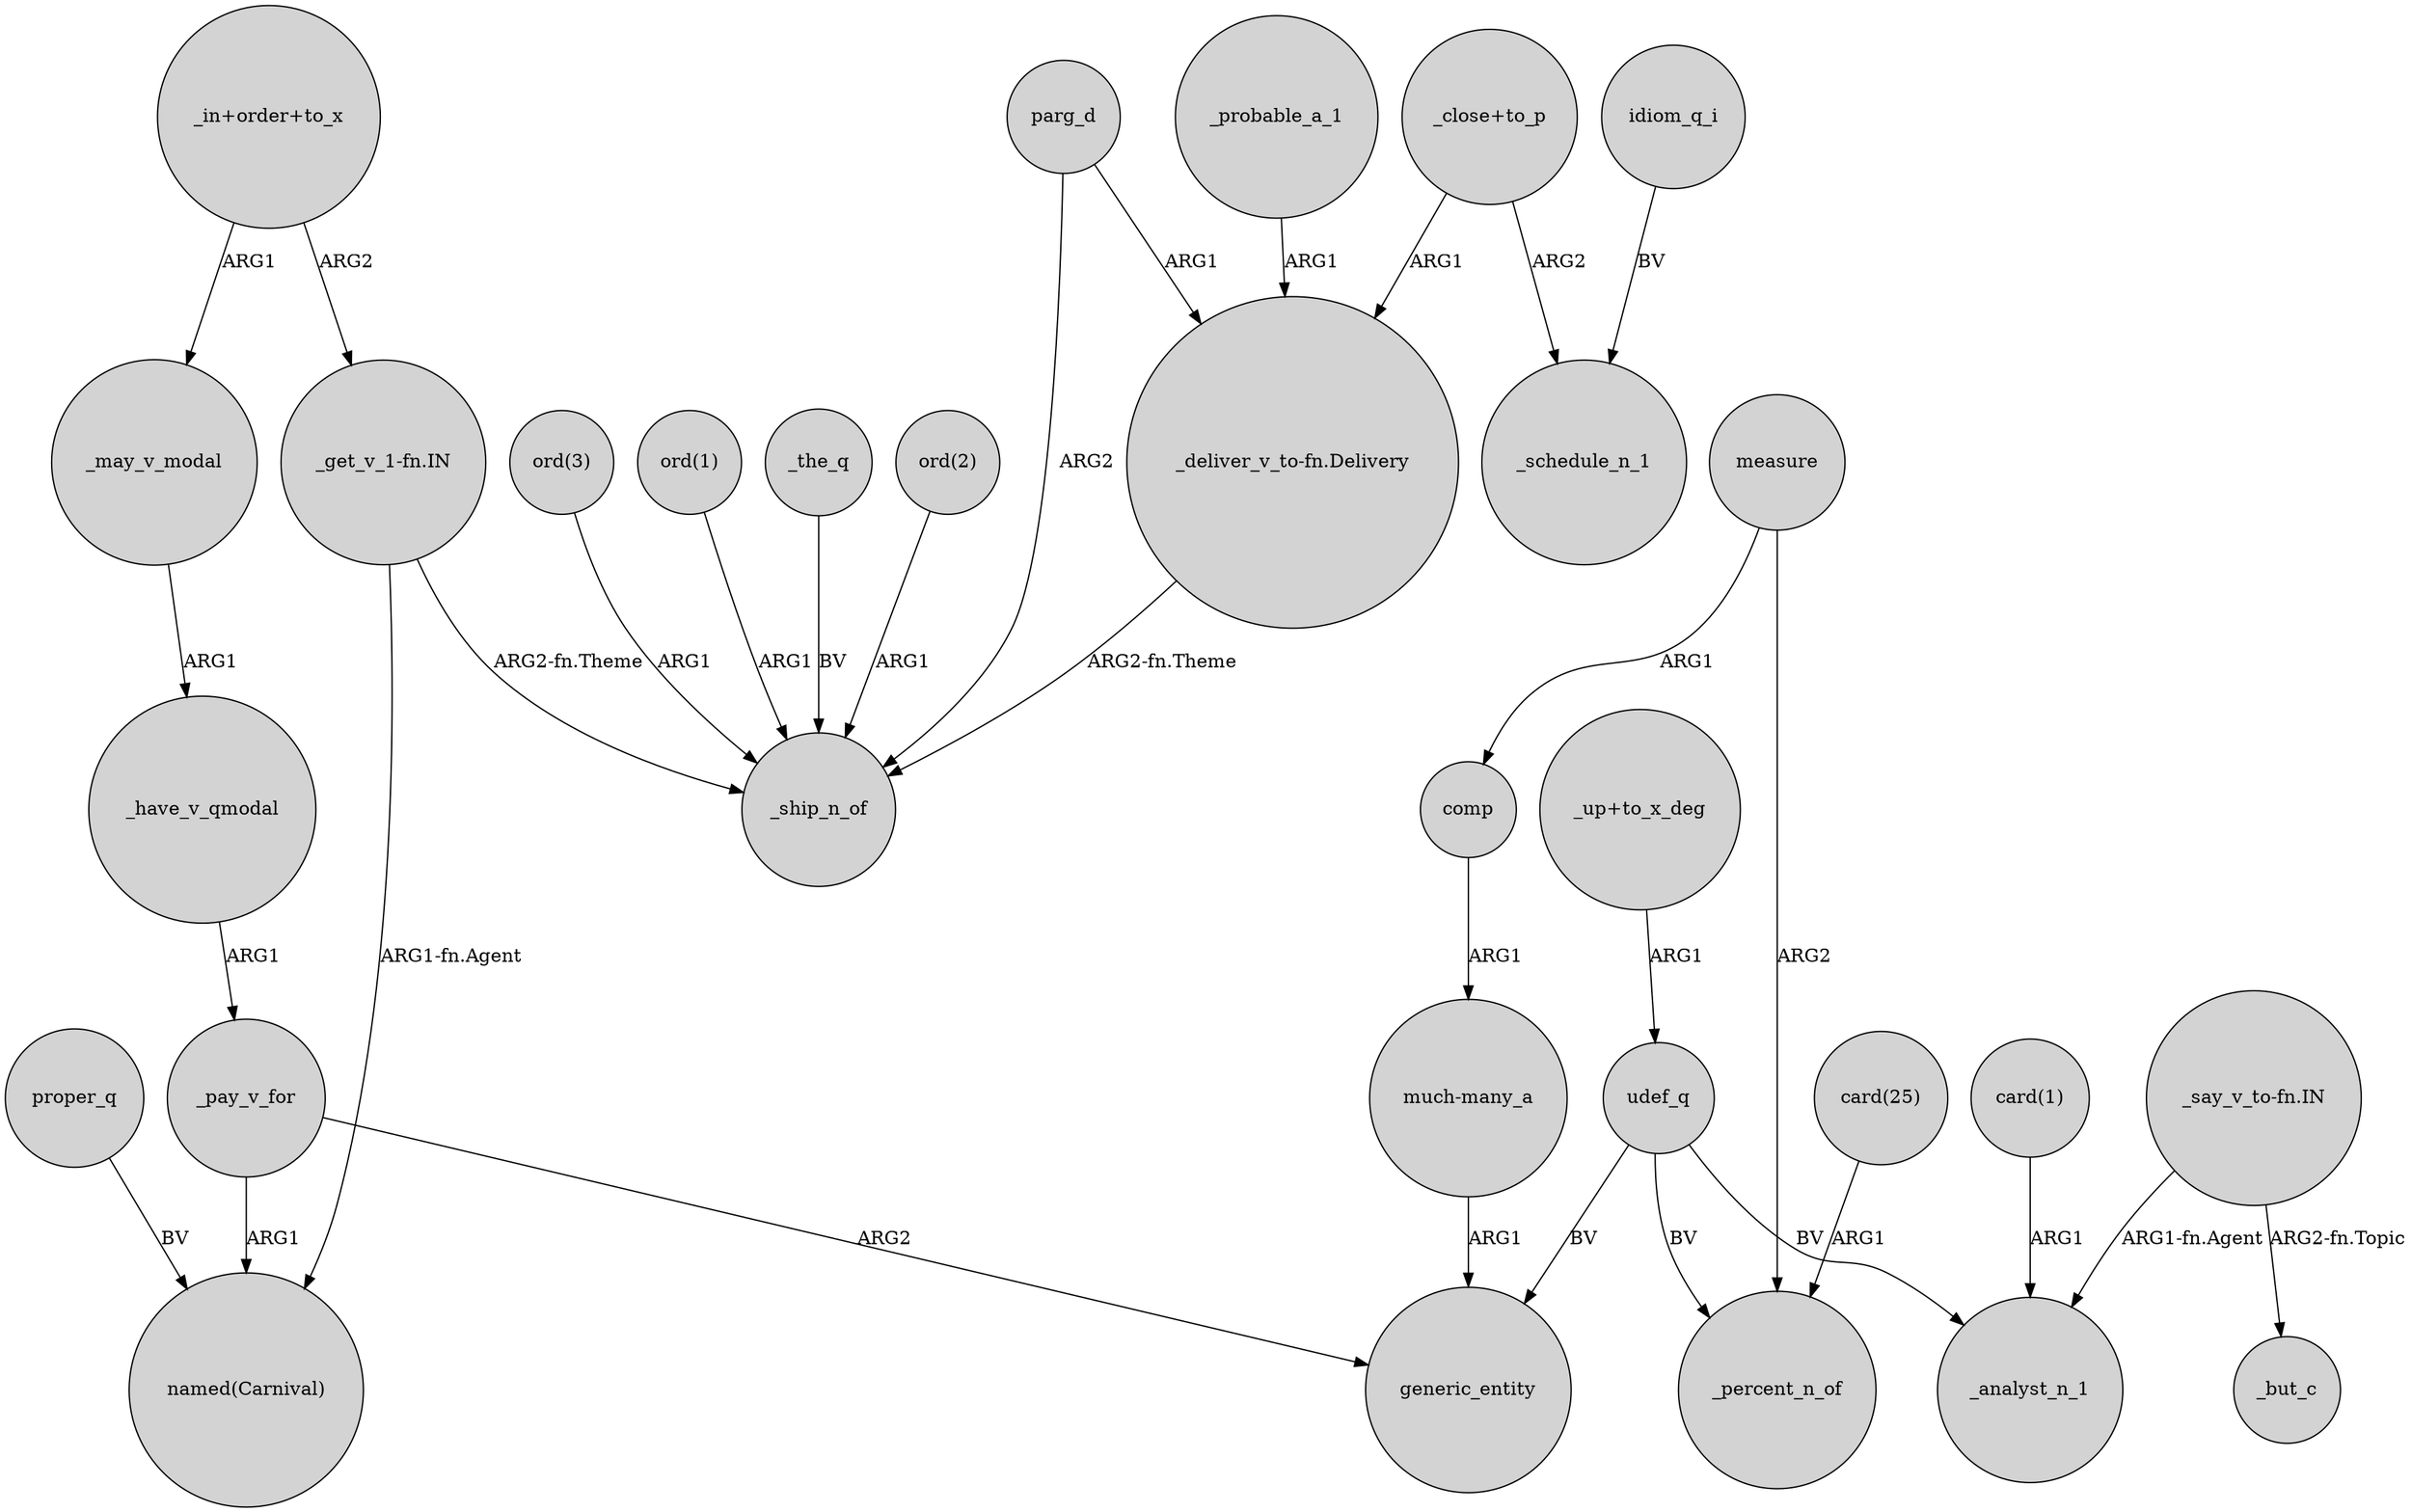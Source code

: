digraph {
	node [shape=circle style=filled]
	_pay_v_for -> "named(Carnival)" [label=ARG1]
	"card(1)" -> _analyst_n_1 [label=ARG1]
	"_in+order+to_x" -> _may_v_modal [label=ARG1]
	"_deliver_v_to-fn.Delivery" -> _ship_n_of [label="ARG2-fn.Theme"]
	udef_q -> generic_entity [label=BV]
	"_up+to_x_deg" -> udef_q [label=ARG1]
	"much-many_a" -> generic_entity [label=ARG1]
	"card(25)" -> _percent_n_of [label=ARG1]
	measure -> comp [label=ARG1]
	"ord(2)" -> _ship_n_of [label=ARG1]
	_pay_v_for -> generic_entity [label=ARG2]
	"_get_v_1-fn.IN" -> _ship_n_of [label="ARG2-fn.Theme"]
	"_say_v_to-fn.IN" -> _but_c [label="ARG2-fn.Topic"]
	_have_v_qmodal -> _pay_v_for [label=ARG1]
	_may_v_modal -> _have_v_qmodal [label=ARG1]
	"_in+order+to_x" -> "_get_v_1-fn.IN" [label=ARG2]
	parg_d -> _ship_n_of [label=ARG2]
	proper_q -> "named(Carnival)" [label=BV]
	_probable_a_1 -> "_deliver_v_to-fn.Delivery" [label=ARG1]
	"ord(3)" -> _ship_n_of [label=ARG1]
	comp -> "much-many_a" [label=ARG1]
	measure -> _percent_n_of [label=ARG2]
	"_say_v_to-fn.IN" -> _analyst_n_1 [label="ARG1-fn.Agent"]
	idiom_q_i -> _schedule_n_1 [label=BV]
	"ord(1)" -> _ship_n_of [label=ARG1]
	_the_q -> _ship_n_of [label=BV]
	"_get_v_1-fn.IN" -> "named(Carnival)" [label="ARG1-fn.Agent"]
	parg_d -> "_deliver_v_to-fn.Delivery" [label=ARG1]
	udef_q -> _percent_n_of [label=BV]
	"_close+to_p" -> _schedule_n_1 [label=ARG2]
	udef_q -> _analyst_n_1 [label=BV]
	"_close+to_p" -> "_deliver_v_to-fn.Delivery" [label=ARG1]
}
